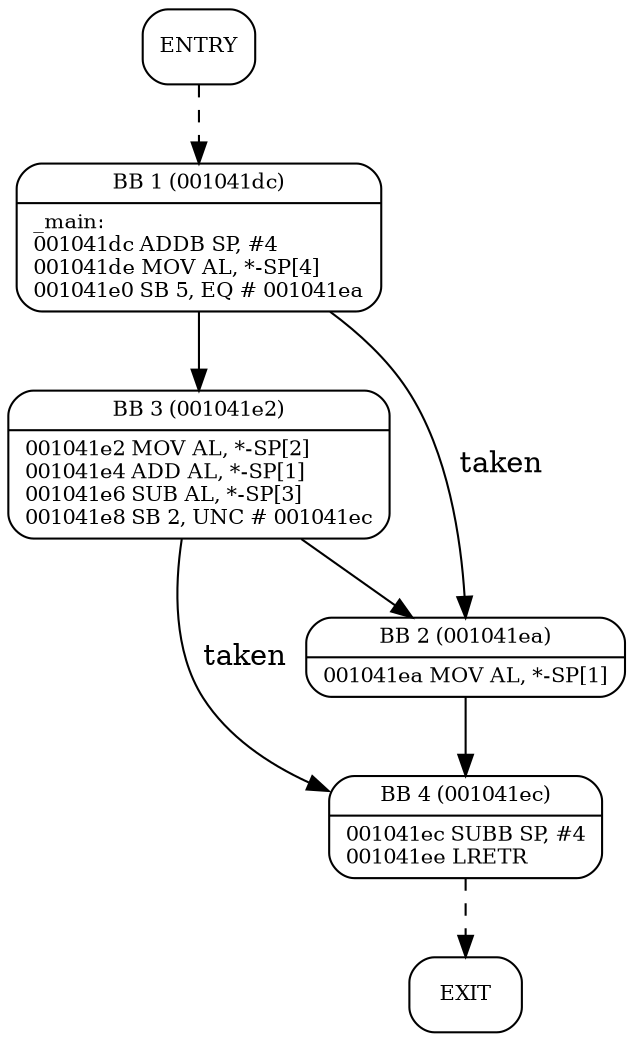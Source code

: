 digraph _main {
node [shape=Mrecord, labeljust=l, fontsize=10];
	"_main_0_0" [label="ENTRY"];
	"_main_0_0" -> "_main_0_1" [ style=dashed, weight=1];
	"_main_0_1" [label="{BB 1 (001041dc) | _main:\l001041dc    ADDB SP, #4\l001041de    MOV AL, *-SP[4]\l001041e0    SB 5, EQ    # 001041ea\l }"];
	"_main_0_1" -> "_main_0_3" [ weight=4];
	"_main_0_1" -> "_main_0_2" [ label="taken", weight=3];
	"_main_0_2" [label="{BB 2 (001041ea) | 001041ea    MOV AL, *-SP[1]\l }"];
	"_main_0_2" -> "_main_0_4" [ weight=4];
	"_main_0_3" [label="{BB 3 (001041e2) | 001041e2    MOV AL, *-SP[2]\l001041e4    ADD AL, *-SP[1]\l001041e6    SUB AL, *-SP[3]\l001041e8    SB 2, UNC    # 001041ec\l }"];
	"_main_0_3" -> "_main_0_2" [ weight=4];
	"_main_0_3" -> "_main_0_4" [ label="taken", weight=3];
	"_main_0_4" [label="{BB 4 (001041ec) | 001041ec    SUBB SP, #4\l001041ee    LRETR\l }"];
	"_main_0_4" -> "_main_0_5" [ style=dashed, weight=1];
	"_main_0_5" [label="EXIT"];
}
